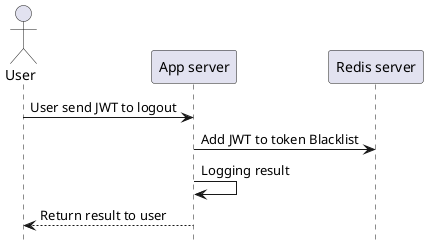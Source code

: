 @startuml
hide footbox

actor "User"

"User" -> "App server": User send JWT to logout
"App server" -> "Redis server": Add JWT to token Blacklist
"App server" -> "App server": Logging result
"App server" --> "User": Return result to user

@enduml